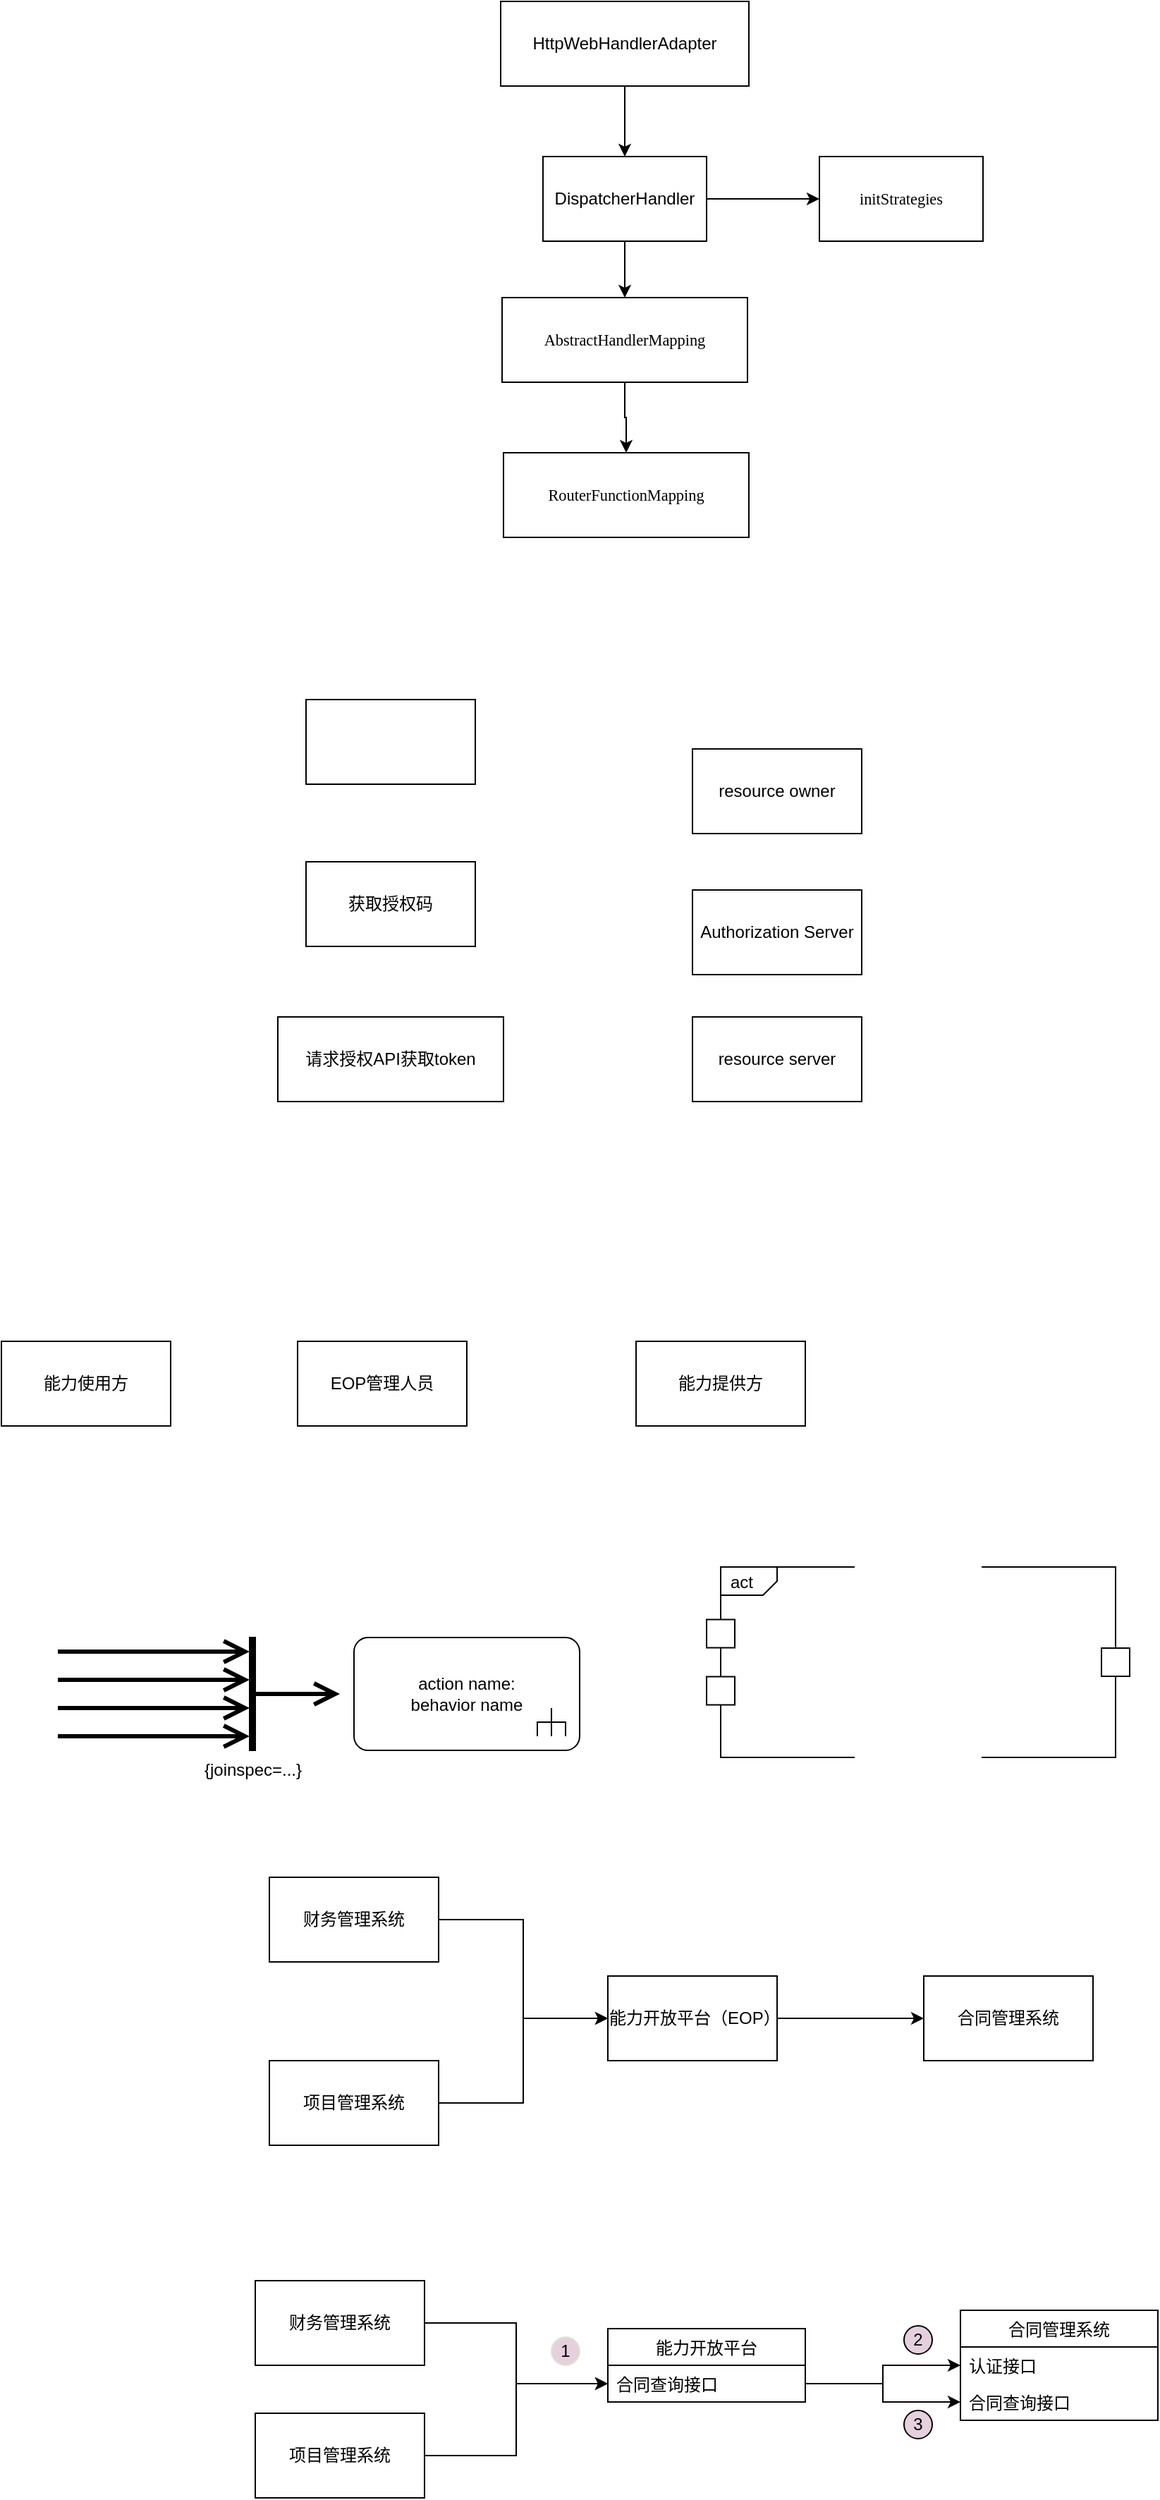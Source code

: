 <mxfile version="16.6.4" type="github">
  <diagram id="C5RBs43oDa-KdzZeNtuy" name="Page-1">
    <mxGraphModel dx="1865" dy="491" grid="1" gridSize="10" guides="1" tooltips="1" connect="1" arrows="1" fold="1" page="1" pageScale="1" pageWidth="827" pageHeight="1169" math="0" shadow="0">
      <root>
        <mxCell id="WIyWlLk6GJQsqaUBKTNV-0" />
        <mxCell id="WIyWlLk6GJQsqaUBKTNV-1" parent="WIyWlLk6GJQsqaUBKTNV-0" />
        <mxCell id="GrZb4gvo8PiQvZOxw_Kl-0" value="" style="edgeStyle=orthogonalEdgeStyle;rounded=0;orthogonalLoop=1;jettySize=auto;html=1;" parent="WIyWlLk6GJQsqaUBKTNV-1" source="GrZb4gvo8PiQvZOxw_Kl-2" target="GrZb4gvo8PiQvZOxw_Kl-3" edge="1">
          <mxGeometry relative="1" as="geometry" />
        </mxCell>
        <mxCell id="GrZb4gvo8PiQvZOxw_Kl-1" value="" style="edgeStyle=orthogonalEdgeStyle;rounded=0;orthogonalLoop=1;jettySize=auto;html=1;" parent="WIyWlLk6GJQsqaUBKTNV-1" source="GrZb4gvo8PiQvZOxw_Kl-2" target="GrZb4gvo8PiQvZOxw_Kl-7" edge="1">
          <mxGeometry relative="1" as="geometry" />
        </mxCell>
        <mxCell id="GrZb4gvo8PiQvZOxw_Kl-2" value="DispatcherHandler" style="rounded=0;whiteSpace=wrap;html=1;" parent="WIyWlLk6GJQsqaUBKTNV-1" vertex="1">
          <mxGeometry x="294" y="140" width="116" height="60" as="geometry" />
        </mxCell>
        <mxCell id="GrZb4gvo8PiQvZOxw_Kl-3" value="&lt;pre style=&quot;background-color: rgb(255 , 255 , 255) ; font-family: &amp;#34;consolas&amp;#34; ; font-size: 8.4pt&quot;&gt;initStrategies&lt;/pre&gt;" style="rounded=0;whiteSpace=wrap;html=1;" parent="WIyWlLk6GJQsqaUBKTNV-1" vertex="1">
          <mxGeometry x="490" y="140" width="116" height="60" as="geometry" />
        </mxCell>
        <mxCell id="GrZb4gvo8PiQvZOxw_Kl-4" value="" style="edgeStyle=orthogonalEdgeStyle;rounded=0;orthogonalLoop=1;jettySize=auto;html=1;" parent="WIyWlLk6GJQsqaUBKTNV-1" source="GrZb4gvo8PiQvZOxw_Kl-5" target="GrZb4gvo8PiQvZOxw_Kl-2" edge="1">
          <mxGeometry relative="1" as="geometry" />
        </mxCell>
        <mxCell id="GrZb4gvo8PiQvZOxw_Kl-5" value="HttpWebHandlerAdapter" style="rounded=0;whiteSpace=wrap;html=1;" parent="WIyWlLk6GJQsqaUBKTNV-1" vertex="1">
          <mxGeometry x="264" y="30" width="176" height="60" as="geometry" />
        </mxCell>
        <mxCell id="GrZb4gvo8PiQvZOxw_Kl-6" value="" style="edgeStyle=orthogonalEdgeStyle;rounded=0;orthogonalLoop=1;jettySize=auto;html=1;" parent="WIyWlLk6GJQsqaUBKTNV-1" source="GrZb4gvo8PiQvZOxw_Kl-7" target="GrZb4gvo8PiQvZOxw_Kl-8" edge="1">
          <mxGeometry relative="1" as="geometry" />
        </mxCell>
        <mxCell id="GrZb4gvo8PiQvZOxw_Kl-7" value="&lt;pre style=&quot;background-color: rgb(255 , 255 , 255) ; font-family: &amp;#34;consolas&amp;#34; ; font-size: 8.4pt&quot;&gt;AbstractHandlerMapping&lt;/pre&gt;" style="rounded=0;whiteSpace=wrap;html=1;" parent="WIyWlLk6GJQsqaUBKTNV-1" vertex="1">
          <mxGeometry x="265" y="240" width="174" height="60" as="geometry" />
        </mxCell>
        <mxCell id="GrZb4gvo8PiQvZOxw_Kl-8" value="&lt;pre style=&quot;background-color: rgb(255 , 255 , 255) ; font-family: &amp;#34;consolas&amp;#34; ; font-size: 8.4pt&quot;&gt;&lt;pre style=&quot;font-family: &amp;#34;consolas&amp;#34; ; font-size: 8.4pt&quot;&gt;RouterFunctionMapping&lt;/pre&gt;&lt;/pre&gt;" style="rounded=0;whiteSpace=wrap;html=1;" parent="WIyWlLk6GJQsqaUBKTNV-1" vertex="1">
          <mxGeometry x="266" y="350" width="174" height="60" as="geometry" />
        </mxCell>
        <mxCell id="IQ7TaA40rutZ4bLO0MxX-0" value="resource owner" style="rounded=0;whiteSpace=wrap;html=1;" vertex="1" parent="WIyWlLk6GJQsqaUBKTNV-1">
          <mxGeometry x="400" y="560" width="120" height="60" as="geometry" />
        </mxCell>
        <mxCell id="IQ7TaA40rutZ4bLO0MxX-1" value="resource server" style="rounded=0;whiteSpace=wrap;html=1;" vertex="1" parent="WIyWlLk6GJQsqaUBKTNV-1">
          <mxGeometry x="400" y="750" width="120" height="60" as="geometry" />
        </mxCell>
        <mxCell id="IQ7TaA40rutZ4bLO0MxX-2" value="Authorization Server" style="rounded=0;whiteSpace=wrap;html=1;" vertex="1" parent="WIyWlLk6GJQsqaUBKTNV-1">
          <mxGeometry x="400" y="660" width="120" height="60" as="geometry" />
        </mxCell>
        <mxCell id="IQ7TaA40rutZ4bLO0MxX-3" value="请求授权API获取token" style="rounded=0;whiteSpace=wrap;html=1;" vertex="1" parent="WIyWlLk6GJQsqaUBKTNV-1">
          <mxGeometry x="106" y="750" width="160" height="60" as="geometry" />
        </mxCell>
        <mxCell id="IQ7TaA40rutZ4bLO0MxX-4" value="获取授权码" style="rounded=0;whiteSpace=wrap;html=1;" vertex="1" parent="WIyWlLk6GJQsqaUBKTNV-1">
          <mxGeometry x="126" y="640" width="120" height="60" as="geometry" />
        </mxCell>
        <mxCell id="IQ7TaA40rutZ4bLO0MxX-5" value="" style="rounded=0;whiteSpace=wrap;html=1;" vertex="1" parent="WIyWlLk6GJQsqaUBKTNV-1">
          <mxGeometry x="126" y="525" width="120" height="60" as="geometry" />
        </mxCell>
        <mxCell id="IQ7TaA40rutZ4bLO0MxX-6" value="能力提供方" style="rounded=0;whiteSpace=wrap;html=1;" vertex="1" parent="WIyWlLk6GJQsqaUBKTNV-1">
          <mxGeometry x="360" y="980" width="120" height="60" as="geometry" />
        </mxCell>
        <mxCell id="IQ7TaA40rutZ4bLO0MxX-7" value="能力使用方" style="rounded=0;whiteSpace=wrap;html=1;" vertex="1" parent="WIyWlLk6GJQsqaUBKTNV-1">
          <mxGeometry x="-90" y="980" width="120" height="60" as="geometry" />
        </mxCell>
        <mxCell id="IQ7TaA40rutZ4bLO0MxX-8" value="EOP管理人员" style="rounded=0;whiteSpace=wrap;html=1;" vertex="1" parent="WIyWlLk6GJQsqaUBKTNV-1">
          <mxGeometry x="120" y="980" width="120" height="60" as="geometry" />
        </mxCell>
        <mxCell id="IQ7TaA40rutZ4bLO0MxX-14" value="action name:&#xa;behavior name" style="html=1;shape=mxgraph.sysml.callBehAct;whiteSpace=wrap;align=center;" vertex="1" parent="WIyWlLk6GJQsqaUBKTNV-1">
          <mxGeometry x="160" y="1190" width="160" height="80" as="geometry" />
        </mxCell>
        <mxCell id="IQ7TaA40rutZ4bLO0MxX-15" value="act" style="html=1;shape=mxgraph.sysml.actParamNode;align=left;spacingLeft=15;verticalAlign=top;spacingTop=-3;" vertex="1" parent="WIyWlLk6GJQsqaUBKTNV-1">
          <mxGeometry x="410" y="1140" width="300" height="135" as="geometry" />
        </mxCell>
        <mxCell id="IQ7TaA40rutZ4bLO0MxX-16" value="{joinspec=...}" style="shape=rect;html=1;fillColor=#000000;verticalLabelPosition=bottom;labelBackgroundColor=#ffffff;verticalAlign=top;" vertex="1" parent="WIyWlLk6GJQsqaUBKTNV-1">
          <mxGeometry x="86" y="1190" width="4" height="80" as="geometry" />
        </mxCell>
        <mxCell id="IQ7TaA40rutZ4bLO0MxX-17" value="" style="edgeStyle=elbowEdgeStyle;html=1;elbow=horizontal;rounded=0;endArrow=open;strokeWidth=3;endSize=12;" edge="1" source="IQ7TaA40rutZ4bLO0MxX-16" parent="WIyWlLk6GJQsqaUBKTNV-1">
          <mxGeometry relative="1" as="geometry">
            <mxPoint x="150" y="1230" as="targetPoint" />
          </mxGeometry>
        </mxCell>
        <mxCell id="IQ7TaA40rutZ4bLO0MxX-18" value="" style="edgeStyle=elbowEdgeStyle;html=1;elbow=vertical;startArrow=open;endArrow=none;rounded=0;strokeWidth=3;startSize=12;" edge="1" source="IQ7TaA40rutZ4bLO0MxX-16" parent="WIyWlLk6GJQsqaUBKTNV-1">
          <mxGeometry relative="1" as="geometry">
            <mxPoint x="-50" y="1200" as="targetPoint" />
          </mxGeometry>
        </mxCell>
        <mxCell id="IQ7TaA40rutZ4bLO0MxX-19" value="" style="edgeStyle=elbowEdgeStyle;html=1;elbow=vertical;startArrow=open;endArrow=none;rounded=0;strokeWidth=3;startSize=12;" edge="1" source="IQ7TaA40rutZ4bLO0MxX-16" parent="WIyWlLk6GJQsqaUBKTNV-1">
          <mxGeometry relative="1" as="geometry">
            <mxPoint x="-50" y="1220" as="targetPoint" />
          </mxGeometry>
        </mxCell>
        <mxCell id="IQ7TaA40rutZ4bLO0MxX-20" value="" style="edgeStyle=elbowEdgeStyle;html=1;elbow=vertical;startArrow=open;endArrow=none;rounded=0;strokeWidth=3;startSize=12;" edge="1" source="IQ7TaA40rutZ4bLO0MxX-16" parent="WIyWlLk6GJQsqaUBKTNV-1">
          <mxGeometry relative="1" as="geometry">
            <mxPoint x="-50" y="1240" as="targetPoint" />
          </mxGeometry>
        </mxCell>
        <mxCell id="IQ7TaA40rutZ4bLO0MxX-21" value="" style="edgeStyle=elbowEdgeStyle;html=1;elbow=vertical;startArrow=open;endArrow=none;rounded=0;strokeWidth=3;startSize=12;" edge="1" source="IQ7TaA40rutZ4bLO0MxX-16" parent="WIyWlLk6GJQsqaUBKTNV-1">
          <mxGeometry relative="1" as="geometry">
            <mxPoint x="-50" y="1260" as="targetPoint" />
          </mxGeometry>
        </mxCell>
        <mxCell id="IQ7TaA40rutZ4bLO0MxX-43" style="edgeStyle=orthogonalEdgeStyle;rounded=0;orthogonalLoop=1;jettySize=auto;html=1;exitX=1;exitY=0.5;exitDx=0;exitDy=0;entryX=0;entryY=0.5;entryDx=0;entryDy=0;" edge="1" parent="WIyWlLk6GJQsqaUBKTNV-1" source="IQ7TaA40rutZ4bLO0MxX-37" target="IQ7TaA40rutZ4bLO0MxX-40">
          <mxGeometry relative="1" as="geometry" />
        </mxCell>
        <mxCell id="IQ7TaA40rutZ4bLO0MxX-37" value="财务管理系统" style="rounded=0;whiteSpace=wrap;html=1;" vertex="1" parent="WIyWlLk6GJQsqaUBKTNV-1">
          <mxGeometry x="100" y="1360" width="120" height="60" as="geometry" />
        </mxCell>
        <mxCell id="IQ7TaA40rutZ4bLO0MxX-44" style="edgeStyle=orthogonalEdgeStyle;rounded=0;orthogonalLoop=1;jettySize=auto;html=1;exitX=1;exitY=0.5;exitDx=0;exitDy=0;entryX=0;entryY=0.5;entryDx=0;entryDy=0;" edge="1" parent="WIyWlLk6GJQsqaUBKTNV-1" source="IQ7TaA40rutZ4bLO0MxX-38" target="IQ7TaA40rutZ4bLO0MxX-40">
          <mxGeometry relative="1" as="geometry" />
        </mxCell>
        <mxCell id="IQ7TaA40rutZ4bLO0MxX-38" value="项目管理系统" style="rounded=0;whiteSpace=wrap;html=1;" vertex="1" parent="WIyWlLk6GJQsqaUBKTNV-1">
          <mxGeometry x="100" y="1490" width="120" height="60" as="geometry" />
        </mxCell>
        <mxCell id="IQ7TaA40rutZ4bLO0MxX-39" value="合同管理系统" style="rounded=0;whiteSpace=wrap;html=1;" vertex="1" parent="WIyWlLk6GJQsqaUBKTNV-1">
          <mxGeometry x="564" y="1430" width="120" height="60" as="geometry" />
        </mxCell>
        <mxCell id="IQ7TaA40rutZ4bLO0MxX-45" style="edgeStyle=orthogonalEdgeStyle;rounded=0;orthogonalLoop=1;jettySize=auto;html=1;exitX=1;exitY=0.5;exitDx=0;exitDy=0;entryX=0;entryY=0.5;entryDx=0;entryDy=0;" edge="1" parent="WIyWlLk6GJQsqaUBKTNV-1" source="IQ7TaA40rutZ4bLO0MxX-40" target="IQ7TaA40rutZ4bLO0MxX-39">
          <mxGeometry relative="1" as="geometry" />
        </mxCell>
        <mxCell id="IQ7TaA40rutZ4bLO0MxX-40" value="能力开放平台（EOP）" style="rounded=0;whiteSpace=wrap;html=1;" vertex="1" parent="WIyWlLk6GJQsqaUBKTNV-1">
          <mxGeometry x="340" y="1430" width="120" height="60" as="geometry" />
        </mxCell>
        <mxCell id="IQ7TaA40rutZ4bLO0MxX-66" value="能力开放平台" style="swimlane;fontStyle=0;childLayout=stackLayout;horizontal=1;startSize=26;fillColor=none;horizontalStack=0;resizeParent=1;resizeParentMax=0;resizeLast=0;collapsible=1;marginBottom=0;" vertex="1" parent="WIyWlLk6GJQsqaUBKTNV-1">
          <mxGeometry x="340" y="1680" width="140" height="52" as="geometry" />
        </mxCell>
        <mxCell id="IQ7TaA40rutZ4bLO0MxX-67" value="合同查询接口" style="text;strokeColor=none;fillColor=none;align=left;verticalAlign=top;spacingLeft=4;spacingRight=4;overflow=hidden;rotatable=0;points=[[0,0.5],[1,0.5]];portConstraint=eastwest;" vertex="1" parent="IQ7TaA40rutZ4bLO0MxX-66">
          <mxGeometry y="26" width="140" height="26" as="geometry" />
        </mxCell>
        <mxCell id="IQ7TaA40rutZ4bLO0MxX-70" value="合同管理系统" style="swimlane;fontStyle=0;childLayout=stackLayout;horizontal=1;startSize=26;fillColor=none;horizontalStack=0;resizeParent=1;resizeParentMax=0;resizeLast=0;collapsible=1;marginBottom=0;" vertex="1" parent="WIyWlLk6GJQsqaUBKTNV-1">
          <mxGeometry x="590" y="1667" width="140" height="78" as="geometry" />
        </mxCell>
        <mxCell id="IQ7TaA40rutZ4bLO0MxX-71" value="认证接口" style="text;strokeColor=none;fillColor=none;align=left;verticalAlign=top;spacingLeft=4;spacingRight=4;overflow=hidden;rotatable=0;points=[[0,0.5],[1,0.5]];portConstraint=eastwest;" vertex="1" parent="IQ7TaA40rutZ4bLO0MxX-70">
          <mxGeometry y="26" width="140" height="26" as="geometry" />
        </mxCell>
        <mxCell id="IQ7TaA40rutZ4bLO0MxX-72" value="合同查询接口" style="text;strokeColor=none;fillColor=none;align=left;verticalAlign=top;spacingLeft=4;spacingRight=4;overflow=hidden;rotatable=0;points=[[0,0.5],[1,0.5]];portConstraint=eastwest;" vertex="1" parent="IQ7TaA40rutZ4bLO0MxX-70">
          <mxGeometry y="52" width="140" height="26" as="geometry" />
        </mxCell>
        <mxCell id="IQ7TaA40rutZ4bLO0MxX-73" style="edgeStyle=orthogonalEdgeStyle;rounded=0;orthogonalLoop=1;jettySize=auto;html=1;exitX=1;exitY=0.5;exitDx=0;exitDy=0;entryX=0;entryY=0.5;entryDx=0;entryDy=0;" edge="1" parent="WIyWlLk6GJQsqaUBKTNV-1" source="IQ7TaA40rutZ4bLO0MxX-67" target="IQ7TaA40rutZ4bLO0MxX-71">
          <mxGeometry relative="1" as="geometry" />
        </mxCell>
        <mxCell id="IQ7TaA40rutZ4bLO0MxX-74" style="edgeStyle=orthogonalEdgeStyle;rounded=0;orthogonalLoop=1;jettySize=auto;html=1;exitX=1;exitY=0.5;exitDx=0;exitDy=0;entryX=0;entryY=0.5;entryDx=0;entryDy=0;" edge="1" parent="WIyWlLk6GJQsqaUBKTNV-1" source="IQ7TaA40rutZ4bLO0MxX-67" target="IQ7TaA40rutZ4bLO0MxX-72">
          <mxGeometry relative="1" as="geometry" />
        </mxCell>
        <mxCell id="IQ7TaA40rutZ4bLO0MxX-77" style="edgeStyle=orthogonalEdgeStyle;rounded=0;orthogonalLoop=1;jettySize=auto;html=1;exitX=1;exitY=0.5;exitDx=0;exitDy=0;entryX=0;entryY=0.5;entryDx=0;entryDy=0;" edge="1" parent="WIyWlLk6GJQsqaUBKTNV-1" source="IQ7TaA40rutZ4bLO0MxX-75" target="IQ7TaA40rutZ4bLO0MxX-67">
          <mxGeometry relative="1" as="geometry" />
        </mxCell>
        <mxCell id="IQ7TaA40rutZ4bLO0MxX-75" value="财务管理系统" style="rounded=0;whiteSpace=wrap;html=1;" vertex="1" parent="WIyWlLk6GJQsqaUBKTNV-1">
          <mxGeometry x="90" y="1646" width="120" height="60" as="geometry" />
        </mxCell>
        <mxCell id="IQ7TaA40rutZ4bLO0MxX-79" style="edgeStyle=orthogonalEdgeStyle;rounded=0;orthogonalLoop=1;jettySize=auto;html=1;exitX=1;exitY=0.5;exitDx=0;exitDy=0;entryX=0;entryY=0.5;entryDx=0;entryDy=0;" edge="1" parent="WIyWlLk6GJQsqaUBKTNV-1" source="IQ7TaA40rutZ4bLO0MxX-76" target="IQ7TaA40rutZ4bLO0MxX-67">
          <mxGeometry relative="1" as="geometry">
            <Array as="points">
              <mxPoint x="275" y="1770" />
              <mxPoint x="275" y="1719" />
            </Array>
          </mxGeometry>
        </mxCell>
        <mxCell id="IQ7TaA40rutZ4bLO0MxX-76" value="项目管理系统" style="rounded=0;whiteSpace=wrap;html=1;" vertex="1" parent="WIyWlLk6GJQsqaUBKTNV-1">
          <mxGeometry x="90" y="1740" width="120" height="60" as="geometry" />
        </mxCell>
        <mxCell id="IQ7TaA40rutZ4bLO0MxX-80" value="1" style="ellipse;whiteSpace=wrap;html=1;aspect=fixed;strokeColor=#D5E8D4;fillColor=#E6D0DE;" vertex="1" parent="WIyWlLk6GJQsqaUBKTNV-1">
          <mxGeometry x="300" y="1686" width="20" height="20" as="geometry" />
        </mxCell>
        <mxCell id="IQ7TaA40rutZ4bLO0MxX-81" value="2" style="ellipse;whiteSpace=wrap;html=1;aspect=fixed;fillColor=#E6D0DE;" vertex="1" parent="WIyWlLk6GJQsqaUBKTNV-1">
          <mxGeometry x="550" y="1678" width="20" height="20" as="geometry" />
        </mxCell>
        <mxCell id="IQ7TaA40rutZ4bLO0MxX-84" value="3" style="ellipse;whiteSpace=wrap;html=1;aspect=fixed;fillColor=#E6D0DE;" vertex="1" parent="WIyWlLk6GJQsqaUBKTNV-1">
          <mxGeometry x="550" y="1738" width="20" height="20" as="geometry" />
        </mxCell>
      </root>
    </mxGraphModel>
  </diagram>
</mxfile>
